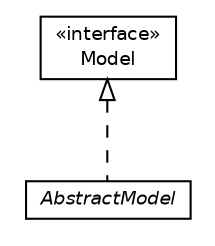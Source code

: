 #!/usr/local/bin/dot
#
# Class diagram 
# Generated by UMLGraph version R5_6 (http://www.umlgraph.org/)
#

digraph G {
	edge [fontname="Helvetica",fontsize=10,labelfontname="Helvetica",labelfontsize=10];
	node [fontname="Helvetica",fontsize=10,shape=plaintext];
	nodesep=0.25;
	ranksep=0.5;
	// net.ljcomputing.model.Model
	c0 [label=<<table title="net.ljcomputing.model.Model" border="0" cellborder="1" cellspacing="0" cellpadding="2" port="p" href="./Model.html">
		<tr><td><table border="0" cellspacing="0" cellpadding="1">
<tr><td align="center" balign="center"> &#171;interface&#187; </td></tr>
<tr><td align="center" balign="center"> Model </td></tr>
		</table></td></tr>
		</table>>, URL="./Model.html", fontname="Helvetica", fontcolor="black", fontsize=9.0];
	// net.ljcomputing.model.AbstractModel
	c1 [label=<<table title="net.ljcomputing.model.AbstractModel" border="0" cellborder="1" cellspacing="0" cellpadding="2" port="p" href="./AbstractModel.html">
		<tr><td><table border="0" cellspacing="0" cellpadding="1">
<tr><td align="center" balign="center"><font face="Helvetica-Oblique"> AbstractModel </font></td></tr>
		</table></td></tr>
		</table>>, URL="./AbstractModel.html", fontname="Helvetica", fontcolor="black", fontsize=9.0];
	//net.ljcomputing.model.AbstractModel implements net.ljcomputing.model.Model
	c0:p -> c1:p [dir=back,arrowtail=empty,style=dashed];
}

